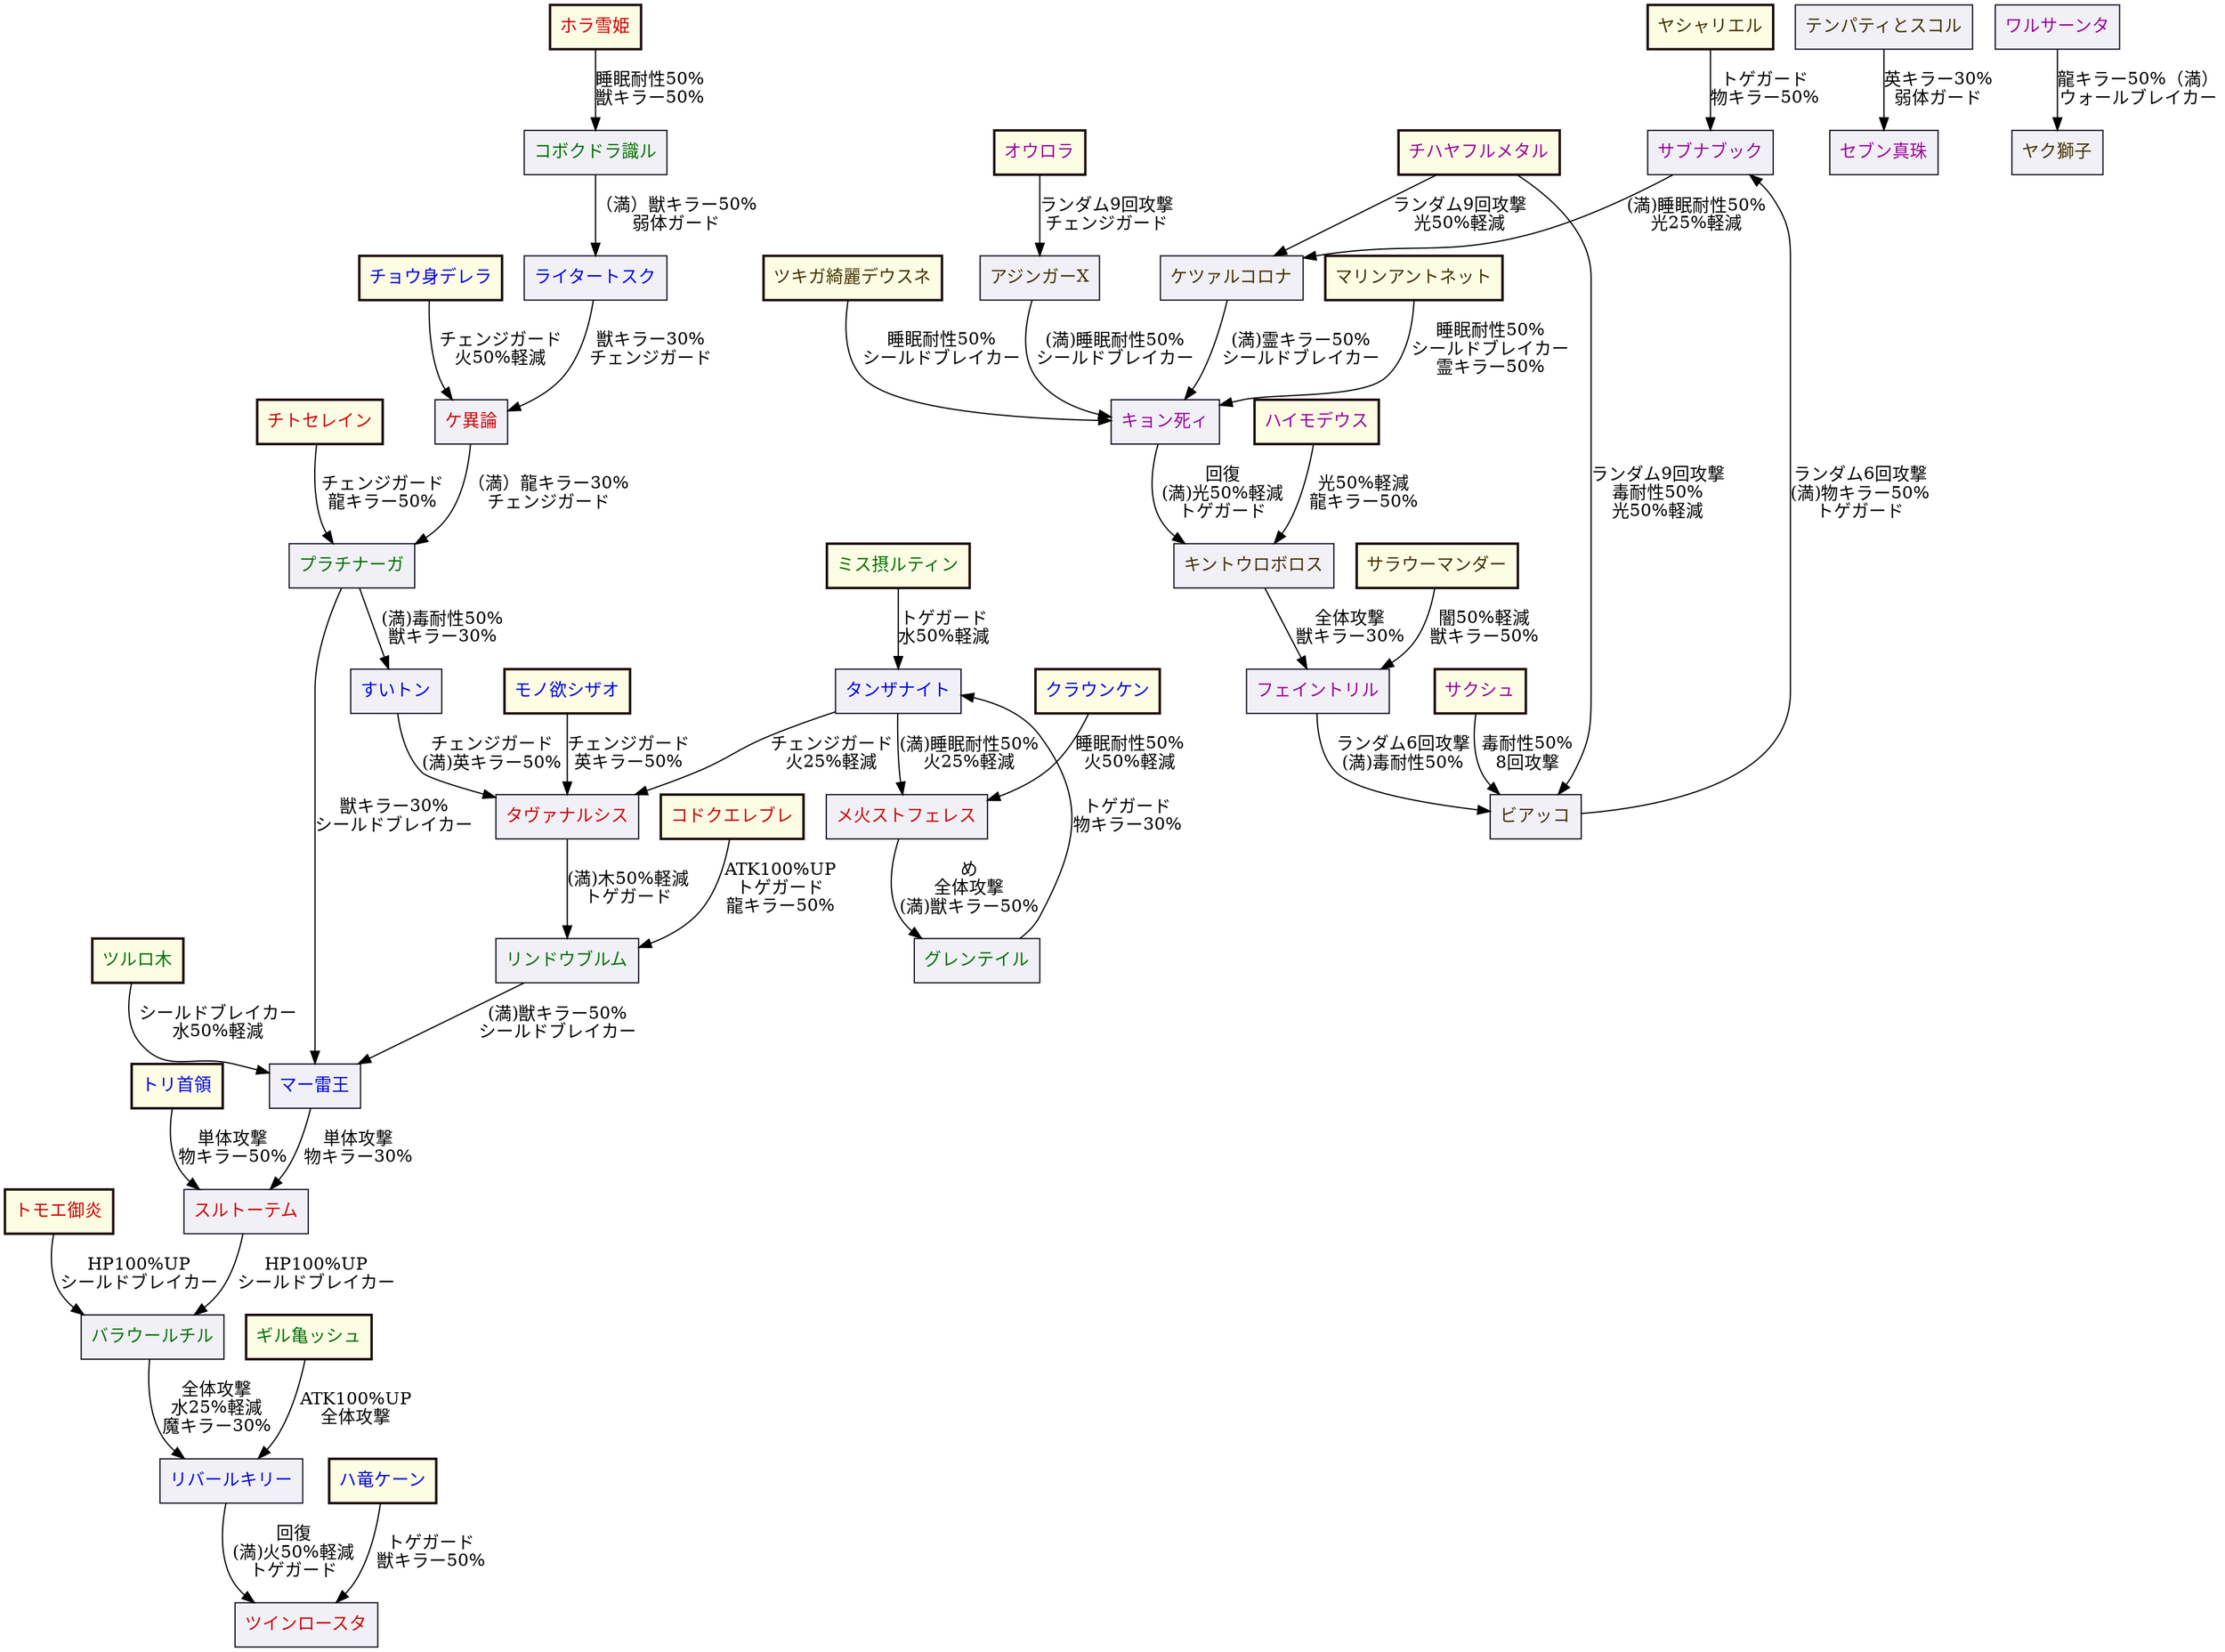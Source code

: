 digraph {
    // layout = circo;
    layout = dot;

    // settings for nodes
    node [ shape = box ];

    //-------------------------------------------------------
    // ガチャキャラ
    //-------------------------------------------------------

    // 設定
    node [ color="#1c0e0e" style="bold,filled" fillcolor="#fdfde4" ];

    tomoe [ label="トモエ御炎" fontcolor="#cc0000" ];
    torito [ label="トリ首領" fontcolor="#0000dd" ];
    giruga [ label="ギル亀ッシュ" fontcolor="#007000" ];
    yashari [ label="ヤシャリエル" fontcolor="#403000" ];
    ouro [ label="オウロラ" fontcolor="#990099" ];

    kodoku [ label="コドクエレブレ" fontcolor="#cc0000" ];
    haryu [ label="ハ竜ケーン" fontcolor="#0000dd" ];
    misute [ label="ミス摂ルティン" fontcolor="#007000" ];
    sarau [ label="サラウーマンダー" fontcolor="#403000" ];
    haimo [ label="ハイモデウス" fontcolor="#990099" ];

    // takami [ label="タカミオ結ビ" fontcolor="#cc0000" ];
    // kamio [ label="カミオ結ビ" fontcolor="#007000" ];

    monoho [ label="モノ欲シザオ" fontcolor="#0000dd" ];
    tsururo [ label="ツルロ木" fontcolor="#007000" ];
    marin [ label="マリンアントネット" fontcolor="#403000" ];
    chihaya [ label="チハヤフルメタル" fontcolor="#990099" ];

    // kibou [ label="キボウ" fontcolor="#403000" ];

    // ai [ label="アイ" fontcolor="#403000" ];
    // tsurami [ label="ツラミ" fontcolor="#990099" ];

    // shinsha [ label="シンシャク" fontcolor="#0000dd" ];
    sakushu [ label="サクシュ" fontcolor="#990099" ];

    // yataka [ label="ヤ宝ス" fontcolor="#990099" ];

    // yande [ label="ヤンでれヴィアタン" fontcolor="#0000dd" ];
    tsukiga [ label="ツキガ綺麗デウスネ" fontcolor="#403000" ];

    // nchumi [ label="ンチュミセイメイ" fontcolor="#cc0000" ];

    // ribera [ label="リベラルセポネ" fontcolor="#cc0000" ];
    // hapuro [ label="ハープロメテウス" fontcolor="#007000" ];

    // tokime [ label="トキメキ" fontcolor="#007000" ];

    chitose [ label="チトセレイン" fontcolor="#cc0000" ];
    kurau [ label="クラウンケン" fontcolor="#0000dd" ];

    // yoyoyo [ label="ヨヨヨミ" fontcolor="#0000dd" ];
    // yomotsu [ label="ヨモツヒラサカ" fontcolor="#990099" ];

    // urei [ label="ウレイア" fontcolor="#007000" ];

    // ifui [ label="イフゥイン" fontcolor="#990099" ];

    horayu [ label="ホラ雪姫" fontcolor="#cc0000" ];
    choshin [ label="チョウ身デレラ" fontcolor="#0000dd" ];
    // fumin [ label="フ眠の森の美女" fontcolor="#403000" ];
    // kiyu [ label="キユウ" fontcolor="#0000dd" ];

    // nkamu [ label="ンカムイデア" fontcolor="#0000dd" ];
    // nrusha [ label="ンルシャナユタ" fontcolor="#007000" ];

    // kishuyu [ label="キ襲ユ" fontcolor="#cc0000" ];
    // risou [ label="リ想ソウ" fontcolor="#990099" ];

    // ripuku [ label="リップク" fontcolor="#cc0000" ];
    // shumatsu [ label="シュウマツテイル" fontcolor="#cc0000" ];

    // noeru [ label="ノエル" fontcolor="#007000" ];
    // meruku [ label="メリクリ" fontcolor="#403000" ];

    // inyan [ label="イーニャン" fontcolor="#0000dd" ];
    // uon [ label="ウォン＝クーロン" fontcolor="#007000" ];

    // jutemu [ label="ジュテームーン" fontcolor="#0000dd" ];
    // gurama [ label="グラマリー" fontcolor="#990099" ];

    // koui [ label="コウイ" fontcolor="#403000" ];
    // hakujo [ label="ハクジョウ" fontcolor="#990099" ];

    //-------------------------------------------------------
    // 上級15面キャラ
    //-------------------------------------------------------

    // 設定
    node [ color="#111122" style="solid,filled" fillcolor="#f0f0f6"];

    // marugo [ label="マルゴシアス" fontcolor="#cc0000" ];
    // kerupi [ label="ケルピ威" fontcolor="#0000dd" ];
    // sekume [ label="セク滅ト" fontcolor="#007000" ];
    // ramia [ label="ラミア弥陀仏" fontcolor="#403000" ];
    // bihimo [ label="ビヒモスヤァ" fontcolor="#990099" ];

    //-------------------------------------------------------
    // 降臨キャラ
    //-------------------------------------------------------

    // 設定
    // node [ color="#111122" style="solid,filled" fillcolor="#f0f0f6"];

    suruto [ label="スルトーテム" fontcolor="#cc0000" ];
    ribaru [ label="リバールキリー" fontcolor="#0000dd" ];
    barau [ label="バラウールチル" fontcolor="#007000" ];
    ajin [ label="アジンガーX" fontcolor="#403000" ];
    sabuna [ label="サブナブック" fontcolor="#990099" ];

    tuin [ label="ツインロースタ" fontcolor="#cc0000" ];
    tanza [ label="タンザナイト" fontcolor="#0000dd" ];
    rindo [ label="リンドウブルム" fontcolor="#007000" ];
    kinto [ label="キントウロボロス" fontcolor="#403000" ];
    fein [ label="フェイントリル" fontcolor="#990099" ];

    tavana [ label="タヴァナルシス" fontcolor="#cc0000" ];
    marai [ label="マー雷王" fontcolor="#0000dd" ]
    guren [ label="グレンテイル" fontcolor="#007000" ];
    biako [ label="ビアッコ" fontcolor="#403000" ];
    kyonshi [ label="キョン死ィ" fontcolor="#990099" ];

    mehisu [ label="メ火ストフェレス" fontcolor="#cc0000" ];
    suito [ label="すいトン" fontcolor="#0000dd" ];
    // urami [ label="ウラミ" fontcolor="#990099" ];

    purachi [ label="プラチナーガ" fontcolor="#007000" ];
    ketsua [ label="ケツァルコロナ" fontcolor="#403000" ];

    sebun [ label="セブン真珠" fontcolor="#990099" ];

    keiro [ label="ケ異論" fontcolor="#cc0000" ];

    // kanashi [ label="カナシミ" fontcolor="#0000dd" ];

    raita [ label="ライタートスク" fontcolor="#0000dd" ];
    koboku [ label="コボクドラ識ル" fontcolor="#007000" ];
    tenpa [ label="テンパティとスコル" fontcolor="#403000" ];

    // yuen [ label="ユウエンドラゴン" fontcolor="#0000dd" ];
    // raran [ label="ララン犬シュタイン" fontcolor="#007000" ];
    // robakyu [ label="ロバキュラ" fontcolor="#990099" ];

    // ikari [ label="イカリ" fontcolor="#cc0000" ];

    // onryo [ label="オン霊フ" fontcolor="#cc0000" ];
    // rancho [ label="ラン調カク" fontcolor="#0000dd" ];
    // hidou [ label="ヒ道タク" fontcolor="#990099" ];

    // yoroko [ label="ヨロコビ" fontcolor="#007000" ];

    // nejue [ label="ネージュエル" fontcolor="#cc0000" ];
    warusa [ label="ワルサーンタ" fontcolor="#990099" ];
    // kubaru [ label="クバルフ" fontcolor="#403000" ];

    // hidaru [ label="ヒダル猪" fontcolor="#0000dd" ];
    yakushi [ label="ヤク獅子" fontcolor="#403000" ];
    // miyabi [ label="ミヤビ凧" fontcolor="#990099" ];

    // yasashi [ label="ヤサシサ" fontcolor="#403000" ];

    //-------------------------------------------------------
    // ガチャキャラ適正
    //-------------------------------------------------------

    tomoe -> barau [ label="HP100%UP\nシールドブレイカー" ];
    torito -> suruto [ label="単体攻撃\n物キラー50%" ];
    giruga -> ribaru [ label="ATK100%UP\n全体攻撃" ];
    yashari -> sabuna [ label="トゲガード\n物キラー50%" ];
    ouro -> ajin [ label="ランダム9回攻撃\nチェンジガード"];

    kodoku -> rindo [ label="ATK100%UP\nトゲガード\n龍キラー50%" ];
    haryu -> tuin [ label="トゲガード\n獣キラー50%"];
    misute -> tanza [ label="トゲガード\n水50%軽減" ];
    sarau -> fein [ label="闇50%軽減\n獣キラー50%" ];
    haimo -> kinto [ label="光50%軽減\n龍キラー50%" ];

    monoho -> tavana [ label="チェンジガード\n英キラー50%" ];
    tsururo -> marai [ label="シールドブレイカー\n水50%軽減" ];
    marin -> kyonshi [ label="睡眠耐性50%\nシールドブレイカー\n霊キラー50%" ];
    chihaya -> biako [ label="ランダム9回攻撃\n毒耐性50%\n光50%軽減" ];
    chihaya -> ketsua [ label="ランダム9回攻撃\n光50%軽減" ];

    sakushu -> biako [ label="毒耐性50%\n8回攻撃" ];

    tsukiga -> kyonshi [ label="睡眠耐性50%\nシールドブレイカー" ];

    chitose -> purachi [ label="チェンジガード\n龍キラー50%" ];
    kurau -> mehisu [ label="睡眠耐性50%\n火50%軽減" ];

    horayu -> koboku [ label="睡眠耐性50%\n獣キラー50%" ];
    choshin -> keiro [ label="チェンジガード\n火50%軽減" ];

    //-------------------------------------------------------
    // 上級15面キャラ適正
    //-------------------------------------------------------

    //-------------------------------------------------------
    // 降臨キャラ適正
    //-------------------------------------------------------

    suruto -> barau [ label="HP100%UP\nシールドブレイカー" ];
    ribaru -> tuin [ label="回復\n(満)火50%軽減\nトゲガード" ];
    barau -> ribaru [ label="全体攻撃\n水25%軽減\n魔キラー30%" ];
    // barau -> kerupi [ label="全体攻撃\n水25%軽減\n魔キラー30%" ];
    sabuna -> ketsua [ label="(満)睡眠耐性50%\n光25%軽減" ];
    ajin -> kyonshi [ label="(満)睡眠耐性50%\nシールドブレイカー" ];

    // tuin -> guren [ label="獣キラー50%" ];
    tanza -> tavana [ label="チェンジガード\n火25%軽減" ];
    tanza -> mehisu [ label="(満)睡眠耐性50%\n火25%軽減" ];
    rindo -> marai [ label="(満)獣キラー50%\nシールドブレイカー" ];
    fein -> biako [ label="ランダム6回攻撃\n(満)毒耐性50%" ];
    kinto -> fein [ label="全体攻撃\n獣キラー30%" ];

    tavana -> rindo [ label="(満)木50%軽減\nトゲガード" ];
    marai -> suruto [ label="単体攻撃\n物キラー30%" ];
    guren -> tanza [ label="トゲガード\n物キラー30%" ];
    biako -> sabuna [ label="ランダム6回攻撃\n(満)物キラー50%\nトゲガード" ];
    kyonshi -> kinto [ label="回復\n(満)光50%軽減\nトゲガード" ];

    mehisu -> guren [ label="め\n全体攻撃\n(満)獣キラー50%" ];
    suito -> tavana [ label="チェンジガード\n(満)英キラー50%" ];

    purachi -> marai [ label="獣キラー30%\nシールドブレイカー" ];
    purachi -> suito [ label="(満)毒耐性50%\n獣キラー30%" ];
    ketsua -> kyonshi [ label="(満)霊キラー50%\nシールドブレイカー" ];

    keiro -> purachi [ label="（満）龍キラー30%\nチェンジガード" ];

    raita -> keiro [ label="獣キラー30%\nチェンジガード" ];
    koboku -> raita [ label="（満）獣キラー50%\n弱体ガード" ];
    tenpa -> sebun [ label="英キラー30%\n弱体ガード" ];

    warusa -> yakushi [ label="龍キラー50%（満）\nウォールブレイカー" ];
}
